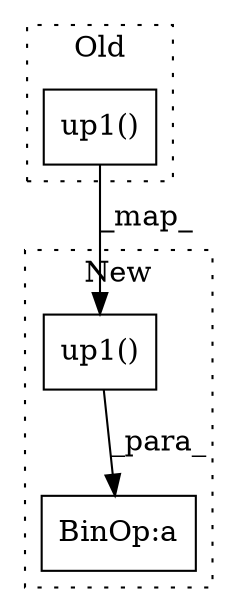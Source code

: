 digraph G {
subgraph cluster0 {
1 [label="up1()" a="75" s="3594,3614" l="9,1" shape="box"];
label = "Old";
style="dotted";
}
subgraph cluster1 {
2 [label="up1()" a="75" s="3552,3572" l="9,1" shape="box"];
3 [label="BinOp:a" a="82" s="3573" l="3" shape="box"];
label = "New";
style="dotted";
}
1 -> 2 [label="_map_"];
2 -> 3 [label="_para_"];
}